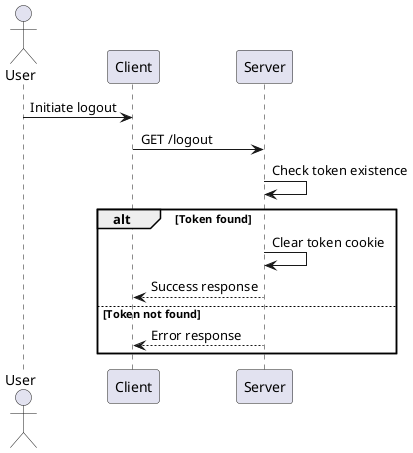 @startuml
actor User
participant Client
participant Server

User -> Client: Initiate logout
Client -> Server: GET /logout
Server -> Server: Check token existence
alt Token found
    Server -> Server: Clear token cookie
    Server --> Client: Success response
else Token not found
    Server --> Client: Error response
end

@enduml
